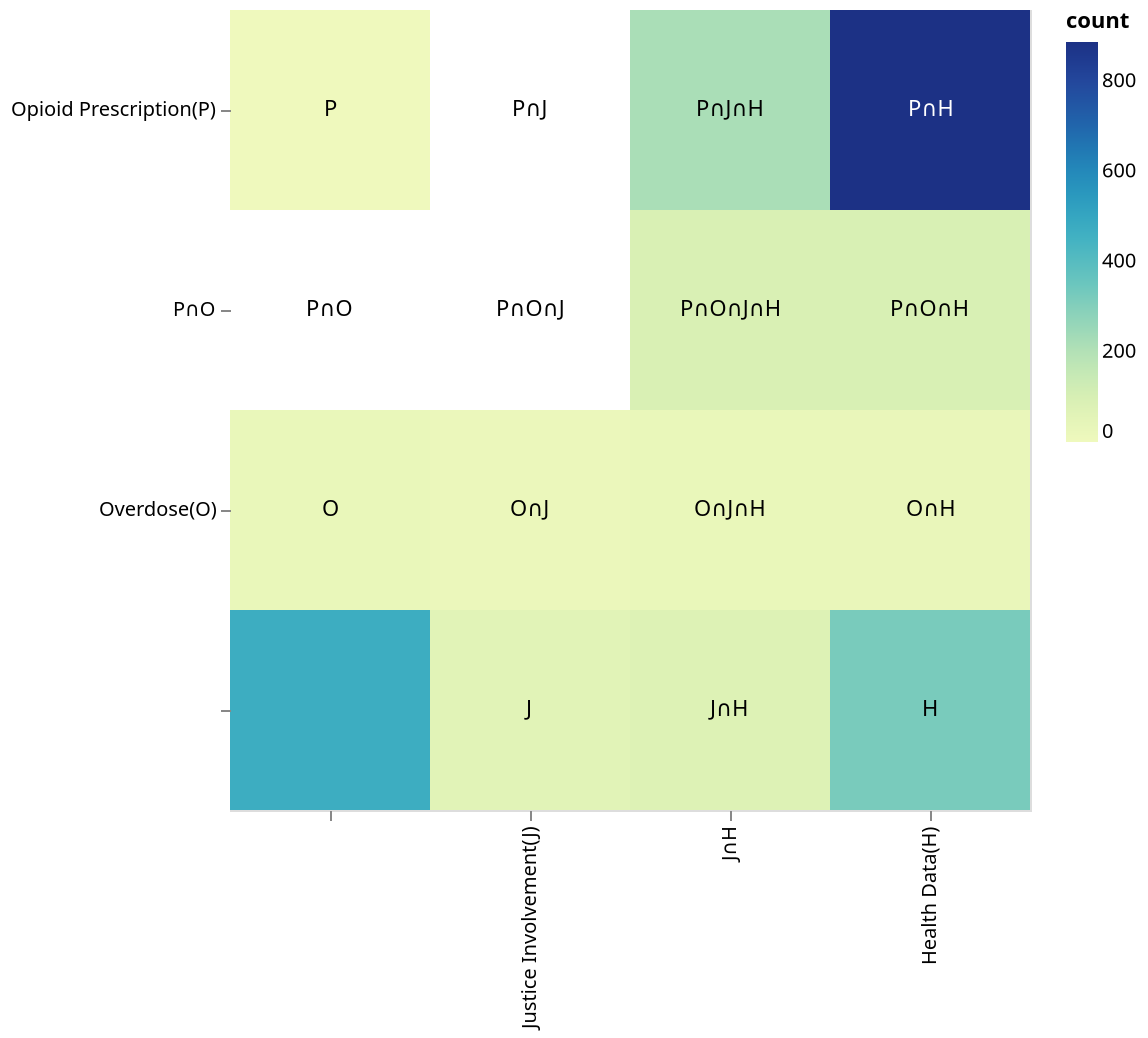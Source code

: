 {
    "$schema": "https://vega.github.io/schema/vega-lite/v4.json",

    "width": 400,
    "height": 400,

    "data": {
      "values": [
        {"A": "Opioid Prescription(P)", "B": " ", "count": 2, "Set": "P"},
        {"A": "Opioid Prescription(P)", "B": "Justice Involvement(J)", "count": 0, "Set": "P∩J"},
        {"A": "Opioid Prescription(P)", "B": "J∩H", "count": 218, "Set": "P∩J∩H"},
        {"A": "Opioid Prescription(P)", "B": "Health Data(H)", "count": 887, "Set": "P∩H"},
        {"A": "P∩O", "B": " ", "count": 0, "Set": "P∩O"},
        {"A": "P∩O", "B": "Justice Involvement(J)", "count": 0, "Set": "P∩O∩J"},
        {"A": "P∩O", "B": "J∩H", "count": 95, "Set": "P∩O∩J∩H"},
        {"A": "P∩O", "B": "Health Data(H)", "count": 99, "Set": "P∩O∩H"},
        {"A": "Overdose(O)", "B": " ", "count": 25, "Set": "O"},
        {"A": "Overdose(O)", "B": "Justice Involvement(J)", "count": 17, "Set": "O∩J"},
        {"A": "Overdose(O)", "B": "J∩H", "count": 25, "Set":"O∩J∩H"},
        {"A": "Overdose(O)", "B": "Health Data(H)", "count": 28, "Set": "O∩H"},
        {"A": " ", "B": " ", "count": 473, "Set": " "},
        {"A": " ", "B": "Justice Involvement(J)", "count": 63, "Set": "J"},
        {"A": " ", "B": "J∩H", "count": 78, "Set": "J∩H"},
        {"A": " ", "B": "Health Data(H)", "count": 321, "Set": "H"}
      ]
    },

    "encoding": {
      "y": {"field": "A", "type": "ordinal", "sort": ["Opioid Prescription(P)", "P∩O", "Overdose(O)", " "], "title": null},
      "x": {"field": "B", "type": "ordinal", "sort": [" ", "Justice Involvement(J)", "J∩H", "Health Data(H)"], "title": null}
    },
    
    "layer": [
      {
        "selection": {
          "highlight": {"type": "single"}
        },
        "mark": {"type": "rect", "strokeWidth": 2},
        "encoding": {
          "fill": {
            "field": "count",
            "type": "quantitative",
            "condition": {"test": "datum['count'] == 0", "value": "white"}
          },
          "stroke": {
            "condition": {"test": {"and": [{"selection": "highlight"}, "length(data(\"highlight_store\"))"]}, "value": "black"},
            "value": null
          },
          "opacity": {
            "condition": {"selection": "highlight", "value": 1},
            "value": 0.5
          }
        }
      },
      {
        "mark": "text",
        "encoding": {
          "text": {"field": "Set", "type": "nominal"},
          "color": {
            "condition": {"test": "datum['count'] < 400", "value": "black"},
            "value": "white"
          }
        }
      }
    ],
    
    "config": {
      "scale": {
        "bandPaddingInner": 0,
        "bandPaddingOuter": 0
      },
      "view": {"step": 40},
      "axis": {
        "domain": false
      }
    }
  }